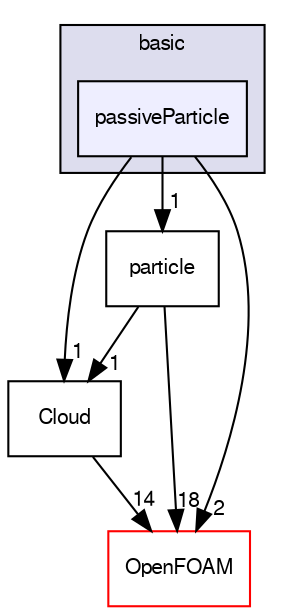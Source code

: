 digraph "src/lagrangian/basic/passiveParticle" {
  bgcolor=transparent;
  compound=true
  node [ fontsize="10", fontname="FreeSans"];
  edge [ labelfontsize="10", labelfontname="FreeSans"];
  subgraph clusterdir_584e0ab0901b4327f36f4285cac7f2f8 {
    graph [ bgcolor="#ddddee", pencolor="black", label="basic" fontname="FreeSans", fontsize="10", URL="dir_584e0ab0901b4327f36f4285cac7f2f8.html"]
  dir_0af4929ee2091f99048fde12e193404c [shape=box, label="passiveParticle", style="filled", fillcolor="#eeeeff", pencolor="black", URL="dir_0af4929ee2091f99048fde12e193404c.html"];
  }
  dir_3075538dd66b47ae8adde8b65985b4e5 [shape=box label="Cloud" URL="dir_3075538dd66b47ae8adde8b65985b4e5.html"];
  dir_6ce135742a9ab85554138ca84fc0bdbe [shape=box label="particle" URL="dir_6ce135742a9ab85554138ca84fc0bdbe.html"];
  dir_c5473ff19b20e6ec4dfe5c310b3778a8 [shape=box label="OpenFOAM" color="red" URL="dir_c5473ff19b20e6ec4dfe5c310b3778a8.html"];
  dir_3075538dd66b47ae8adde8b65985b4e5->dir_c5473ff19b20e6ec4dfe5c310b3778a8 [headlabel="14", labeldistance=1.5 headhref="dir_001180_001706.html"];
  dir_0af4929ee2091f99048fde12e193404c->dir_3075538dd66b47ae8adde8b65985b4e5 [headlabel="1", labeldistance=1.5 headhref="dir_001186_001180.html"];
  dir_0af4929ee2091f99048fde12e193404c->dir_6ce135742a9ab85554138ca84fc0bdbe [headlabel="1", labeldistance=1.5 headhref="dir_001186_001185.html"];
  dir_0af4929ee2091f99048fde12e193404c->dir_c5473ff19b20e6ec4dfe5c310b3778a8 [headlabel="2", labeldistance=1.5 headhref="dir_001186_001706.html"];
  dir_6ce135742a9ab85554138ca84fc0bdbe->dir_3075538dd66b47ae8adde8b65985b4e5 [headlabel="1", labeldistance=1.5 headhref="dir_001185_001180.html"];
  dir_6ce135742a9ab85554138ca84fc0bdbe->dir_c5473ff19b20e6ec4dfe5c310b3778a8 [headlabel="18", labeldistance=1.5 headhref="dir_001185_001706.html"];
}
